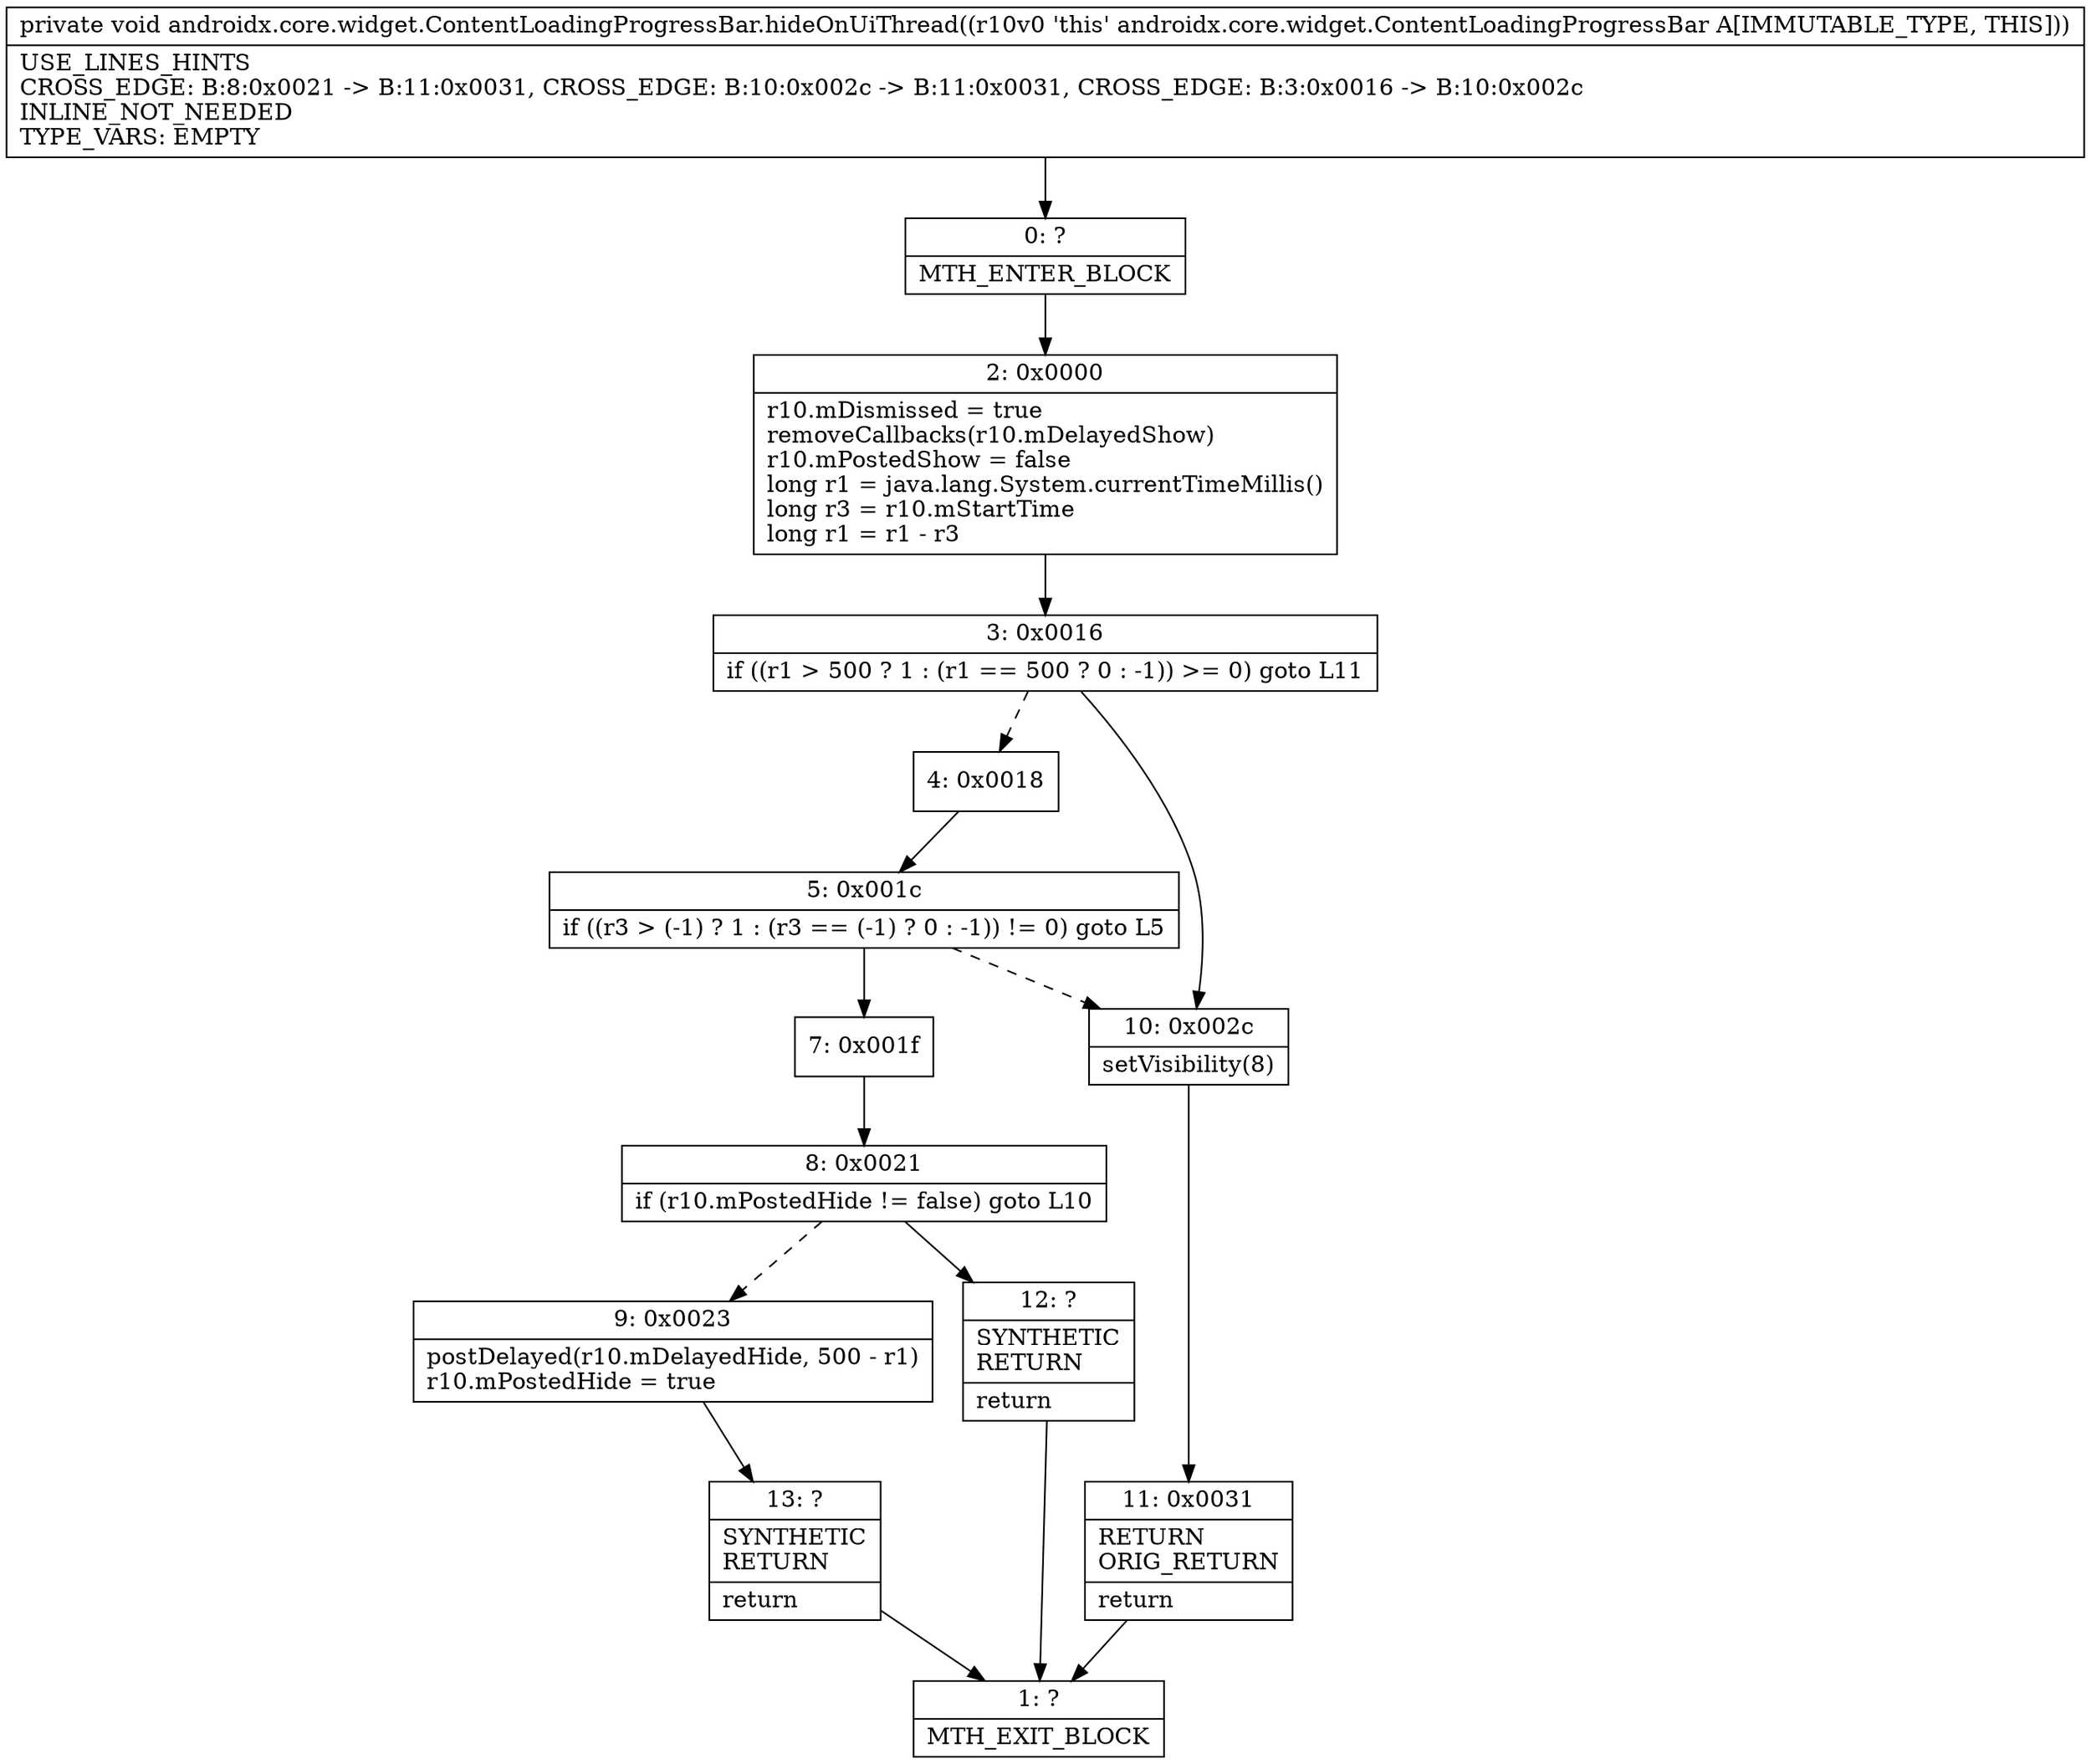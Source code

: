 digraph "CFG forandroidx.core.widget.ContentLoadingProgressBar.hideOnUiThread()V" {
Node_0 [shape=record,label="{0\:\ ?|MTH_ENTER_BLOCK\l}"];
Node_2 [shape=record,label="{2\:\ 0x0000|r10.mDismissed = true\lremoveCallbacks(r10.mDelayedShow)\lr10.mPostedShow = false\llong r1 = java.lang.System.currentTimeMillis()\llong r3 = r10.mStartTime\llong r1 = r1 \- r3\l}"];
Node_3 [shape=record,label="{3\:\ 0x0016|if ((r1 \> 500 ? 1 : (r1 == 500 ? 0 : \-1)) \>= 0) goto L11\l}"];
Node_4 [shape=record,label="{4\:\ 0x0018}"];
Node_5 [shape=record,label="{5\:\ 0x001c|if ((r3 \> (\-1) ? 1 : (r3 == (\-1) ? 0 : \-1)) != 0) goto L5\l}"];
Node_7 [shape=record,label="{7\:\ 0x001f}"];
Node_8 [shape=record,label="{8\:\ 0x0021|if (r10.mPostedHide != false) goto L10\l}"];
Node_9 [shape=record,label="{9\:\ 0x0023|postDelayed(r10.mDelayedHide, 500 \- r1)\lr10.mPostedHide = true\l}"];
Node_13 [shape=record,label="{13\:\ ?|SYNTHETIC\lRETURN\l|return\l}"];
Node_1 [shape=record,label="{1\:\ ?|MTH_EXIT_BLOCK\l}"];
Node_12 [shape=record,label="{12\:\ ?|SYNTHETIC\lRETURN\l|return\l}"];
Node_10 [shape=record,label="{10\:\ 0x002c|setVisibility(8)\l}"];
Node_11 [shape=record,label="{11\:\ 0x0031|RETURN\lORIG_RETURN\l|return\l}"];
MethodNode[shape=record,label="{private void androidx.core.widget.ContentLoadingProgressBar.hideOnUiThread((r10v0 'this' androidx.core.widget.ContentLoadingProgressBar A[IMMUTABLE_TYPE, THIS]))  | USE_LINES_HINTS\lCROSS_EDGE: B:8:0x0021 \-\> B:11:0x0031, CROSS_EDGE: B:10:0x002c \-\> B:11:0x0031, CROSS_EDGE: B:3:0x0016 \-\> B:10:0x002c\lINLINE_NOT_NEEDED\lTYPE_VARS: EMPTY\l}"];
MethodNode -> Node_0;Node_0 -> Node_2;
Node_2 -> Node_3;
Node_3 -> Node_4[style=dashed];
Node_3 -> Node_10;
Node_4 -> Node_5;
Node_5 -> Node_7;
Node_5 -> Node_10[style=dashed];
Node_7 -> Node_8;
Node_8 -> Node_9[style=dashed];
Node_8 -> Node_12;
Node_9 -> Node_13;
Node_13 -> Node_1;
Node_12 -> Node_1;
Node_10 -> Node_11;
Node_11 -> Node_1;
}

